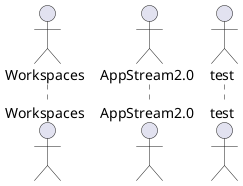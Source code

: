 @startuml

actor Workspaces
/'VDI VirtualDesktopInfrastructure
クラウド上で OS を走らせる'/
actor AppStream2.0
/'クラウド上で走るアプリを、デバイス上で使う Citrix 的なやつ'/
actor test
/''/
actor test
/''/
actor test
/''/
actor test
/''/
actor test
/''/
@enduml

